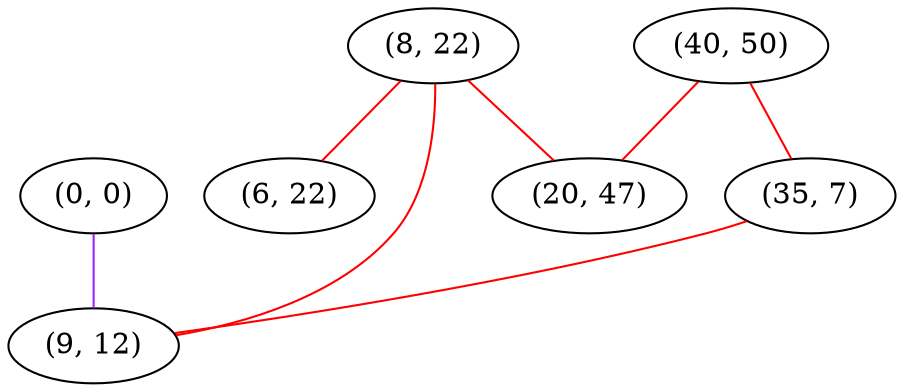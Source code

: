 graph "" {
"(0, 0)";
"(8, 22)";
"(40, 50)";
"(6, 22)";
"(35, 7)";
"(20, 47)";
"(9, 12)";
"(0, 0)" -- "(9, 12)"  [color=purple, key=0, weight=4];
"(8, 22)" -- "(20, 47)"  [color=red, key=0, weight=1];
"(8, 22)" -- "(9, 12)"  [color=red, key=0, weight=1];
"(8, 22)" -- "(6, 22)"  [color=red, key=0, weight=1];
"(40, 50)" -- "(35, 7)"  [color=red, key=0, weight=1];
"(40, 50)" -- "(20, 47)"  [color=red, key=0, weight=1];
"(35, 7)" -- "(9, 12)"  [color=red, key=0, weight=1];
}
